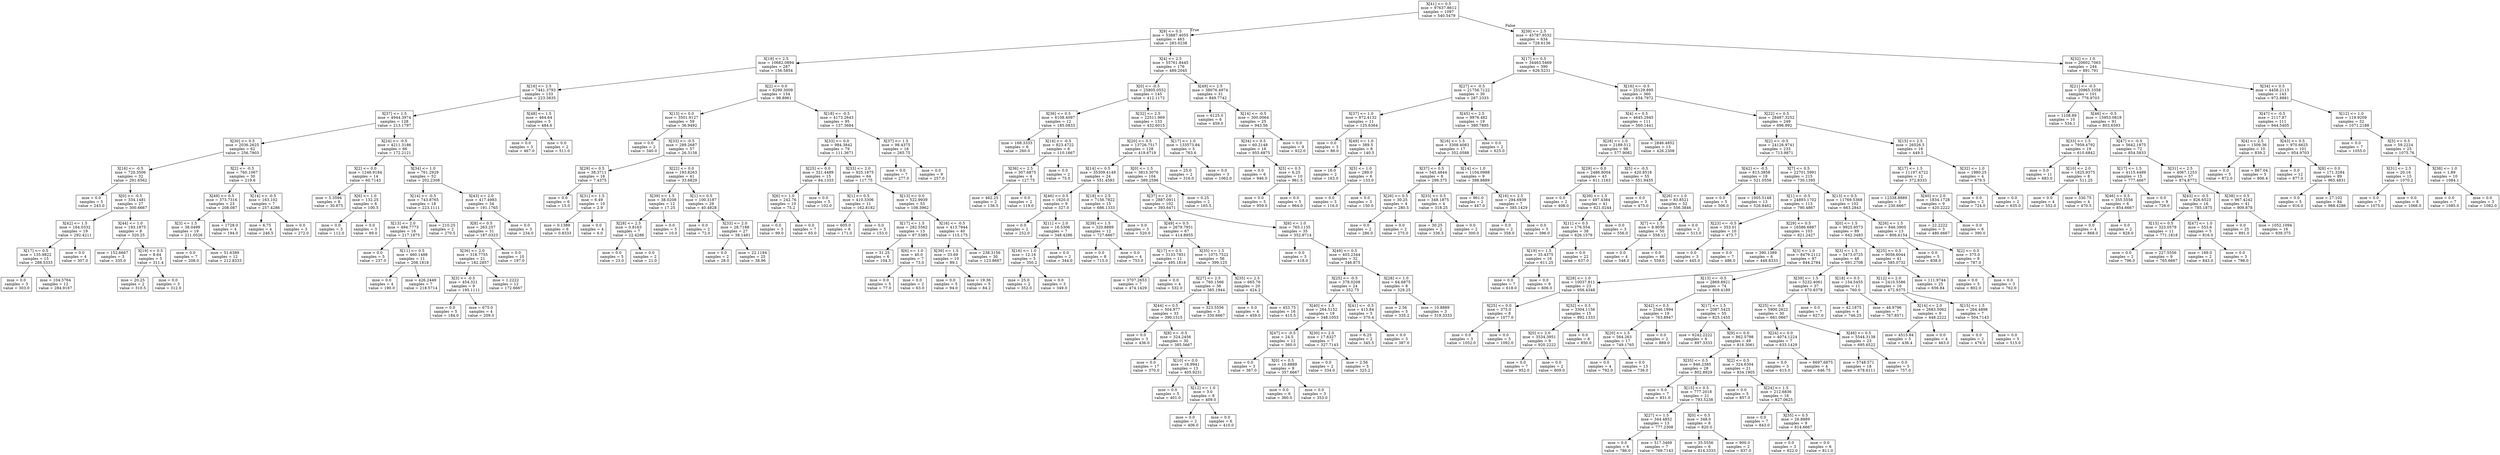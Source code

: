 digraph Tree {
node [shape=box] ;
0 [label="X[41] <= 0.5\nmse = 97637.8612\nsamples = 1097\nvalue = 540.5479"] ;
1 [label="X[9] <= 0.5\nmse = 53887.4055\nsamples = 463\nvalue = 283.0238"] ;
0 -> 1 [labeldistance=2.5, labelangle=45, headlabel="True"] ;
2 [label="X[19] <= 2.5\nmse = 10682.0894\nsamples = 287\nvalue = 156.5854"] ;
1 -> 2 ;
3 [label="X[16] <= 2.5\nmse = 7441.3793\nsamples = 133\nvalue = 223.3835"] ;
2 -> 3 ;
4 [label="X[37] <= 1.5\nmse = 4944.3974\nsamples = 128\nvalue = 213.1797"] ;
3 -> 4 ;
5 [label="X[30] <= 0.5\nmse = 2036.2625\nsamples = 62\nvalue = 256.7903"] ;
4 -> 5 ;
6 [label="X[16] <= -0.5\nmse = 720.3506\nsamples = 32\nvalue = 291.6562"] ;
5 -> 6 ;
7 [label="mse = 0.0\nsamples = 5\nvalue = 243.0"] ;
6 -> 7 ;
8 [label="X[0] <= -0.5\nmse = 334.1481\nsamples = 27\nvalue = 300.6667"] ;
6 -> 8 ;
9 [label="X[42] <= 1.5\nmse = 164.0332\nsamples = 19\nvalue = 292.4211"] ;
8 -> 9 ;
10 [label="X[17] <= 0.5\nmse = 135.9822\nsamples = 15\nvalue = 288.5333"] ;
9 -> 10 ;
11 [label="mse = 0.0\nsamples = 3\nvalue = 303.0"] ;
10 -> 11 ;
12 [label="mse = 104.5764\nsamples = 12\nvalue = 284.9167"] ;
10 -> 12 ;
13 [label="mse = 0.0\nsamples = 4\nvalue = 307.0"] ;
9 -> 13 ;
14 [label="X[44] <= 1.0\nmse = 193.1875\nsamples = 8\nvalue = 320.25"] ;
8 -> 14 ;
15 [label="mse = 152.6667\nsamples = 3\nvalue = 335.0"] ;
14 -> 15 ;
16 [label="X[19] <= 0.5\nmse = 8.64\nsamples = 5\nvalue = 311.4"] ;
14 -> 16 ;
17 [label="mse = 20.25\nsamples = 2\nvalue = 310.5"] ;
16 -> 17 ;
18 [label="mse = 0.0\nsamples = 3\nvalue = 312.0"] ;
16 -> 18 ;
19 [label="X[2] <= -0.5\nmse = 760.1067\nsamples = 30\nvalue = 219.6"] ;
5 -> 19 ;
20 [label="X[49] <= 0.5\nmse = 373.7316\nsamples = 23\nvalue = 208.087"] ;
19 -> 20 ;
21 [label="X[3] <= 1.5\nmse = 38.0499\nsamples = 19\nvalue = 211.0526"] ;
20 -> 21 ;
22 [label="mse = 0.0\nsamples = 7\nvalue = 208.0"] ;
21 -> 22 ;
23 [label="mse = 51.6389\nsamples = 12\nvalue = 212.8333"] ;
21 -> 23 ;
24 [label="mse = 1728.0\nsamples = 4\nvalue = 194.0"] ;
20 -> 24 ;
25 [label="X[14] <= -0.5\nmse = 163.102\nsamples = 7\nvalue = 257.4286"] ;
19 -> 25 ;
26 [label="mse = 6.75\nsamples = 4\nvalue = 246.5"] ;
25 -> 26 ;
27 [label="mse = 0.0\nsamples = 3\nvalue = 272.0"] ;
25 -> 27 ;
28 [label="X[24] <= -0.5\nmse = 4211.3186\nsamples = 66\nvalue = 172.2121"] ;
4 -> 28 ;
29 [label="X[2] <= 0.0\nmse = 1246.9184\nsamples = 14\nvalue = 60.7143"] ;
28 -> 29 ;
30 [label="mse = 5.3594\nsamples = 8\nvalue = 30.875"] ;
29 -> 30 ;
31 [label="X[6] <= 1.0\nmse = 132.25\nsamples = 6\nvalue = 100.5"] ;
29 -> 31 ;
32 [label="mse = 0.0\nsamples = 3\nvalue = 112.0"] ;
31 -> 32 ;
33 [label="mse = 0.0\nsamples = 3\nvalue = 89.0"] ;
31 -> 33 ;
34 [label="X[34] <= 1.0\nmse = 761.2929\nsamples = 52\nvalue = 202.2308"] ;
28 -> 34 ;
35 [label="X[14] <= -0.5\nmse = 743.8765\nsamples = 18\nvalue = 223.1111"] ;
34 -> 35 ;
36 [label="X[13] <= 2.0\nmse = 494.7773\nsamples = 16\nvalue = 217.1875"] ;
35 -> 36 ;
37 [label="mse = 0.0\nsamples = 5\nvalue = 237.0"] ;
36 -> 37 ;
38 [label="X[11] <= 0.5\nmse = 460.1488\nsamples = 11\nvalue = 208.1818"] ;
36 -> 38 ;
39 [label="mse = 0.0\nsamples = 4\nvalue = 190.0"] ;
38 -> 39 ;
40 [label="mse = 426.2449\nsamples = 7\nvalue = 218.5714"] ;
38 -> 40 ;
41 [label="mse = 210.25\nsamples = 2\nvalue = 270.5"] ;
35 -> 41 ;
42 [label="X[43] <= 2.0\nmse = 417.4983\nsamples = 34\nvalue = 191.1765"] ;
34 -> 42 ;
43 [label="X[8] <= 0.5\nmse = 263.257\nsamples = 31\nvalue = 187.0323"] ;
42 -> 43 ;
44 [label="X[36] <= 2.0\nmse = 318.7755\nsamples = 21\nvalue = 182.2857"] ;
43 -> 44 ;
45 [label="X[3] <= -0.5\nmse = 454.321\nsamples = 9\nvalue = 195.1111"] ;
44 -> 45 ;
46 [label="mse = 0.0\nsamples = 5\nvalue = 184.0"] ;
45 -> 46 ;
47 [label="mse = 675.0\nsamples = 4\nvalue = 209.0"] ;
45 -> 47 ;
48 [label="mse = 1.2222\nsamples = 12\nvalue = 172.6667"] ;
44 -> 48 ;
49 [label="mse = 0.0\nsamples = 10\nvalue = 197.0"] ;
43 -> 49 ;
50 [label="mse = 0.0\nsamples = 3\nvalue = 234.0"] ;
42 -> 50 ;
51 [label="X[48] <= 1.5\nmse = 464.64\nsamples = 5\nvalue = 484.6"] ;
3 -> 51 ;
52 [label="mse = 0.0\nsamples = 3\nvalue = 467.0"] ;
51 -> 52 ;
53 [label="mse = 0.0\nsamples = 2\nvalue = 511.0"] ;
51 -> 53 ;
54 [label="X[2] <= 0.0\nmse = 6299.3009\nsamples = 154\nvalue = 98.8961"] ;
2 -> 54 ;
55 [label="X[13] <= 0.0\nmse = 3501.9127\nsamples = 59\nvalue = 36.9492"] ;
54 -> 55 ;
56 [label="mse = 0.0\nsamples = 2\nvalue = 340.0"] ;
55 -> 56 ;
57 [label="X[33] <= -0.5\nmse = 289.2687\nsamples = 57\nvalue = 26.3158"] ;
55 -> 57 ;
58 [label="X[29] <= 0.5\nmse = 38.3711\nsamples = 16\nvalue = 7.4375"] ;
57 -> 58 ;
59 [label="mse = 0.0\nsamples = 6\nvalue = 15.0"] ;
58 -> 59 ;
60 [label="X[31] <= 1.5\nmse = 6.49\nsamples = 10\nvalue = 2.9"] ;
58 -> 60 ;
61 [label="mse = 0.1389\nsamples = 6\nvalue = 0.8333"] ;
60 -> 61 ;
62 [label="mse = 0.0\nsamples = 4\nvalue = 6.0"] ;
60 -> 62 ;
63 [label="X[22] <= 0.0\nmse = 193.8263\nsamples = 41\nvalue = 33.6829"] ;
57 -> 63 ;
64 [label="X[39] <= 1.5\nmse = 38.0208\nsamples = 12\nvalue = 17.25"] ;
63 -> 64 ;
65 [label="X[28] <= 2.5\nmse = 0.8163\nsamples = 7\nvalue = 22.4286"] ;
64 -> 65 ;
66 [label="mse = 0.0\nsamples = 5\nvalue = 23.0"] ;
65 -> 66 ;
67 [label="mse = 0.0\nsamples = 2\nvalue = 21.0"] ;
65 -> 67 ;
68 [label="mse = 0.0\nsamples = 5\nvalue = 10.0"] ;
64 -> 68 ;
69 [label="X[1] <= 0.5\nmse = 100.3187\nsamples = 29\nvalue = 40.4828"] ;
63 -> 69 ;
70 [label="mse = 0.0\nsamples = 2\nvalue = 72.0"] ;
69 -> 70 ;
71 [label="X[33] <= 2.0\nmse = 28.7188\nsamples = 27\nvalue = 38.1481"] ;
69 -> 71 ;
72 [label="mse = 0.0\nsamples = 2\nvalue = 28.0"] ;
71 -> 72 ;
73 [label="mse = 22.1184\nsamples = 25\nvalue = 38.96"] ;
71 -> 73 ;
74 [label="X[18] <= -0.5\nmse = 4173.2643\nsamples = 95\nvalue = 137.3684"] ;
54 -> 74 ;
75 [label="X[33] <= 0.0\nmse = 984.3842\nsamples = 79\nvalue = 111.3671"] ;
74 -> 75 ;
76 [label="X[25] <= 0.0\nmse = 321.4489\nsamples = 15\nvalue = 84.1333"] ;
75 -> 76 ;
77 [label="X[6] <= 1.0\nmse = 242.76\nsamples = 10\nvalue = 75.2"] ;
76 -> 77 ;
78 [label="mse = 0.0\nsamples = 3\nvalue = 99.0"] ;
77 -> 78 ;
79 [label="mse = 0.0\nsamples = 7\nvalue = 65.0"] ;
77 -> 79 ;
80 [label="mse = 0.0\nsamples = 5\nvalue = 102.0"] ;
76 -> 80 ;
81 [label="X[33] <= 2.0\nmse = 925.1875\nsamples = 64\nvalue = 117.75"] ;
75 -> 81 ;
82 [label="X[1] <= 0.5\nmse = 410.3306\nsamples = 11\nvalue = 162.8182"] ;
81 -> 82 ;
83 [label="mse = 605.0\nsamples = 6\nvalue = 171.0"] ;
82 -> 83 ;
84 [label="mse = 0.0\nsamples = 5\nvalue = 153.0"] ;
82 -> 84 ;
85 [label="X[13] <= 0.0\nmse = 522.9939\nsamples = 53\nvalue = 108.3962"] ;
81 -> 85 ;
86 [label="X[17] <= 1.5\nmse = 282.5562\nsamples = 13\nvalue = 87.5385"] ;
85 -> 86 ;
87 [label="mse = 31.25\nsamples = 6\nvalue = 104.5"] ;
86 -> 87 ;
88 [label="X[6] <= 1.0\nmse = 40.0\nsamples = 7\nvalue = 73.0"] ;
86 -> 88 ;
89 [label="mse = 0.0\nsamples = 5\nvalue = 77.0"] ;
88 -> 89 ;
90 [label="mse = 0.0\nsamples = 2\nvalue = 63.0"] ;
88 -> 90 ;
91 [label="X[16] <= -0.5\nmse = 413.7944\nsamples = 40\nvalue = 115.175"] ;
85 -> 91 ;
92 [label="X[39] <= 1.5\nmse = 33.69\nsamples = 10\nvalue = 89.1"] ;
91 -> 92 ;
93 [label="mse = 0.0\nsamples = 5\nvalue = 94.0"] ;
92 -> 93 ;
94 [label="mse = 19.36\nsamples = 5\nvalue = 84.2"] ;
92 -> 94 ;
95 [label="mse = 238.3156\nsamples = 30\nvalue = 123.8667"] ;
91 -> 95 ;
96 [label="X[37] <= 1.5\nmse = 98.4375\nsamples = 16\nvalue = 265.75"] ;
74 -> 96 ;
97 [label="mse = 0.0\nsamples = 7\nvalue = 277.0"] ;
96 -> 97 ;
98 [label="mse = 0.0\nsamples = 9\nvalue = 257.0"] ;
96 -> 98 ;
99 [label="X[4] <= 2.5\nmse = 55761.8445\nsamples = 176\nvalue = 489.2045"] ;
1 -> 99 ;
100 [label="X[0] <= -0.5\nmse = 25805.0552\nsamples = 145\nvalue = 412.1172"] ;
99 -> 100 ;
101 [label="X[36] <= 0.5\nmse = 6108.4097\nsamples = 12\nvalue = 185.0833"] ;
100 -> 101 ;
102 [label="mse = 168.3333\nsamples = 6\nvalue = 260.0"] ;
101 -> 102 ;
103 [label="X[14] <= -0.5\nmse = 823.4722\nsamples = 6\nvalue = 110.1667"] ;
101 -> 103 ;
104 [label="X[36] <= 2.5\nmse = 307.6875\nsamples = 4\nvalue = 127.75"] ;
103 -> 104 ;
105 [label="mse = 462.25\nsamples = 2\nvalue = 136.5"] ;
104 -> 105 ;
106 [label="mse = 0.0\nsamples = 2\nvalue = 119.0"] ;
104 -> 106 ;
107 [label="mse = 0.0\nsamples = 2\nvalue = 75.0"] ;
103 -> 107 ;
108 [label="X[32] <= 2.5\nmse = 22511.969\nsamples = 133\nvalue = 432.6015"] ;
100 -> 108 ;
109 [label="X[20] <= 0.5\nmse = 13726.7517\nsamples = 128\nvalue = 419.6719"] ;
108 -> 109 ;
110 [label="X[14] <= 0.5\nmse = 35309.4149\nsamples = 24\nvalue = 551.4583"] ;
109 -> 110 ;
111 [label="X[46] <= 0.5\nmse = 1620.0\nsamples = 9\nvalue = 327.0"] ;
110 -> 111 ;
112 [label="mse = 0.0\nsamples = 2\nvalue = 252.0"] ;
111 -> 112 ;
113 [label="X[11] <= 2.0\nmse = 16.5306\nsamples = 7\nvalue = 348.4286"] ;
111 -> 113 ;
114 [label="X[16] <= 1.0\nmse = 12.16\nsamples = 5\nvalue = 350.2"] ;
113 -> 114 ;
115 [label="mse = 25.0\nsamples = 2\nvalue = 352.0"] ;
114 -> 115 ;
116 [label="mse = 0.0\nsamples = 3\nvalue = 349.0"] ;
114 -> 116 ;
117 [label="mse = 0.0\nsamples = 2\nvalue = 344.0"] ;
113 -> 117 ;
118 [label="X[18] <= 2.5\nmse = 7156.7822\nsamples = 15\nvalue = 686.1333"] ;
110 -> 118 ;
119 [label="X[39] <= 1.5\nmse = 320.8889\nsamples = 12\nvalue = 727.6667"] ;
118 -> 119 ;
120 [label="mse = 0.0\nsamples = 8\nvalue = 715.0"] ;
119 -> 120 ;
121 [label="mse = 0.0\nsamples = 4\nvalue = 753.0"] ;
119 -> 121 ;
122 [label="mse = 0.0\nsamples = 3\nvalue = 520.0"] ;
118 -> 122 ;
123 [label="X[0] <= 1.5\nmse = 3813.3076\nsamples = 104\nvalue = 389.2596"] ;
109 -> 123 ;
124 [label="X[37] <= 2.0\nmse = 2887.0911\nsamples = 102\nvalue = 393.6471"] ;
123 -> 124 ;
125 [label="X[49] <= 0.5\nmse = 2679.7951\nsamples = 67\nvalue = 414.8955"] ;
124 -> 125 ;
126 [label="X[17] <= 0.5\nmse = 3133.7851\nsamples = 11\nvalue = 495.1818"] ;
125 -> 126 ;
127 [label="mse = 3707.2653\nsamples = 7\nvalue = 474.1429"] ;
126 -> 127 ;
128 [label="mse = 0.0\nsamples = 4\nvalue = 532.0"] ;
126 -> 128 ;
129 [label="X[35] <= 1.5\nmse = 1075.7522\nsamples = 56\nvalue = 399.125"] ;
125 -> 129 ;
130 [label="X[27] <= 2.5\nmse = 760.1566\nsamples = 36\nvalue = 385.1944"] ;
129 -> 130 ;
131 [label="X[44] <= 0.5\nmse = 504.977\nsamples = 33\nvalue = 390.1515"] ;
130 -> 131 ;
132 [label="mse = 0.0\nsamples = 3\nvalue = 436.0"] ;
131 -> 132 ;
133 [label="X[8] <= -0.5\nmse = 324.2456\nsamples = 30\nvalue = 385.5667"] ;
131 -> 133 ;
134 [label="mse = 0.0\nsamples = 17\nvalue = 370.0"] ;
133 -> 134 ;
135 [label="X[10] <= 0.0\nmse = 16.9941\nsamples = 13\nvalue = 405.9231"] ;
133 -> 135 ;
136 [label="mse = 0.0\nsamples = 5\nvalue = 401.0"] ;
135 -> 136 ;
137 [label="X[12] <= 1.0\nmse = 3.0\nsamples = 8\nvalue = 409.0"] ;
135 -> 137 ;
138 [label="mse = 0.0\nsamples = 2\nvalue = 406.0"] ;
137 -> 138 ;
139 [label="mse = 0.0\nsamples = 6\nvalue = 410.0"] ;
137 -> 139 ;
140 [label="mse = 323.5556\nsamples = 3\nvalue = 330.6667"] ;
130 -> 140 ;
141 [label="X[35] <= 2.5\nmse = 665.76\nsamples = 20\nvalue = 424.2"] ;
129 -> 141 ;
142 [label="mse = 0.0\nsamples = 4\nvalue = 459.0"] ;
141 -> 142 ;
143 [label="mse = 453.75\nsamples = 16\nvalue = 415.5"] ;
141 -> 143 ;
144 [label="X[6] <= 1.0\nmse = 765.1135\nsamples = 35\nvalue = 352.9714"] ;
124 -> 144 ;
145 [label="mse = 0.0\nsamples = 3\nvalue = 418.0"] ;
144 -> 145 ;
146 [label="X[49] <= 0.5\nmse = 403.2344\nsamples = 32\nvalue = 346.875"] ;
144 -> 146 ;
147 [label="X[25] <= -0.5\nmse = 378.0208\nsamples = 24\nvalue = 352.75"] ;
146 -> 147 ;
148 [label="X[40] <= 1.5\nmse = 264.5152\nsamples = 19\nvalue = 348.1053"] ;
147 -> 148 ;
149 [label="X[47] <= -0.5\nmse = 24.5\nsamples = 12\nvalue = 360.0"] ;
148 -> 149 ;
150 [label="mse = 0.0\nsamples = 3\nvalue = 367.0"] ;
149 -> 150 ;
151 [label="X[0] <= 0.5\nmse = 10.8889\nsamples = 9\nvalue = 357.6667"] ;
149 -> 151 ;
152 [label="mse = 0.0\nsamples = 6\nvalue = 360.0"] ;
151 -> 152 ;
153 [label="mse = 0.0\nsamples = 3\nvalue = 353.0"] ;
151 -> 153 ;
154 [label="X[30] <= 2.0\nmse = 17.6327\nsamples = 7\nvalue = 327.7143"] ;
148 -> 154 ;
155 [label="mse = 0.0\nsamples = 2\nvalue = 334.0"] ;
154 -> 155 ;
156 [label="mse = 2.56\nsamples = 5\nvalue = 325.2"] ;
154 -> 156 ;
157 [label="X[41] <= -0.5\nmse = 415.84\nsamples = 5\nvalue = 370.4"] ;
147 -> 157 ;
158 [label="mse = 6.25\nsamples = 2\nvalue = 345.5"] ;
157 -> 158 ;
159 [label="mse = 0.0\nsamples = 3\nvalue = 387.0"] ;
157 -> 159 ;
160 [label="X[28] <= 1.0\nmse = 64.6875\nsamples = 8\nvalue = 329.25"] ;
146 -> 160 ;
161 [label="mse = 2.56\nsamples = 5\nvalue = 335.2"] ;
160 -> 161 ;
162 [label="mse = 10.8889\nsamples = 3\nvalue = 319.3333"] ;
160 -> 162 ;
163 [label="mse = 0.25\nsamples = 2\nvalue = 165.5"] ;
123 -> 163 ;
164 [label="X[17] <= 1.0\nmse = 133573.84\nsamples = 5\nvalue = 763.6"] ;
108 -> 164 ;
165 [label="mse = 25.0\nsamples = 2\nvalue = 316.0"] ;
164 -> 165 ;
166 [label="mse = 0.0\nsamples = 3\nvalue = 1062.0"] ;
164 -> 166 ;
167 [label="X[49] <= 2.5\nmse = 38076.4974\nsamples = 31\nvalue = 849.7742"] ;
99 -> 167 ;
168 [label="mse = 6125.0\nsamples = 6\nvalue = 459.0"] ;
167 -> 168 ;
169 [label="X[14] <= -0.5\nmse = 300.0064\nsamples = 25\nvalue = 943.56"] ;
167 -> 169 ;
170 [label="X[34] <= 0.5\nmse = 60.2148\nsamples = 16\nvalue = 955.6875"] ;
169 -> 170 ;
171 [label="mse = 0.0\nsamples = 6\nvalue = 946.0"] ;
170 -> 171 ;
172 [label="X[5] <= 0.5\nmse = 6.25\nsamples = 10\nvalue = 961.5"] ;
170 -> 172 ;
173 [label="mse = 0.0\nsamples = 5\nvalue = 959.0"] ;
172 -> 173 ;
174 [label="mse = 0.0\nsamples = 5\nvalue = 964.0"] ;
172 -> 174 ;
175 [label="mse = 0.0\nsamples = 9\nvalue = 922.0"] ;
169 -> 175 ;
176 [label="X[39] <= 2.5\nmse = 45787.9532\nsamples = 634\nvalue = 728.6136"] ;
0 -> 176 [labeldistance=2.5, labelangle=-45, headlabel="False"] ;
177 [label="X[17] <= 0.5\nmse = 34463.5469\nsamples = 390\nvalue = 626.5231"] ;
176 -> 177 ;
178 [label="X[27] <= -0.5\nmse = 21756.7122\nsamples = 30\nvalue = 287.2333"] ;
177 -> 178 ;
179 [label="X[37] <= 1.0\nmse = 872.4132\nsamples = 11\nvalue = 125.6364"] ;
178 -> 179 ;
180 [label="mse = 0.0\nsamples = 3\nvalue = 86.0"] ;
179 -> 180 ;
181 [label="X[49] <= 1.0\nmse = 389.5\nsamples = 8\nvalue = 140.5"] ;
179 -> 181 ;
182 [label="mse = 16.0\nsamples = 2\nvalue = 163.0"] ;
181 -> 182 ;
183 [label="X[5] <= 1.0\nmse = 289.0\nsamples = 6\nvalue = 133.0"] ;
181 -> 183 ;
184 [label="mse = 0.0\nsamples = 3\nvalue = 116.0"] ;
183 -> 184 ;
185 [label="mse = 0.0\nsamples = 3\nvalue = 150.0"] ;
183 -> 185 ;
186 [label="X[45] <= 2.5\nmse = 9976.482\nsamples = 19\nvalue = 380.7895"] ;
178 -> 186 ;
187 [label="X[16] <= 1.5\nmse = 3308.4083\nsamples = 17\nvalue = 352.0588"] ;
186 -> 187 ;
188 [label="X[37] <= 0.5\nmse = 545.4844\nsamples = 8\nvalue = 299.375"] ;
187 -> 188 ;
189 [label="X[26] <= 0.5\nmse = 30.25\nsamples = 4\nvalue = 280.5"] ;
188 -> 189 ;
190 [label="mse = 0.0\nsamples = 2\nvalue = 286.0"] ;
189 -> 190 ;
191 [label="mse = 0.0\nsamples = 2\nvalue = 275.0"] ;
189 -> 191 ;
192 [label="X[33] <= 0.5\nmse = 348.1875\nsamples = 4\nvalue = 318.25"] ;
188 -> 192 ;
193 [label="mse = 30.25\nsamples = 2\nvalue = 336.5"] ;
192 -> 193 ;
194 [label="mse = 0.0\nsamples = 2\nvalue = 300.0"] ;
192 -> 194 ;
195 [label="X[14] <= 1.0\nmse = 1104.0988\nsamples = 9\nvalue = 398.8889"] ;
187 -> 195 ;
196 [label="mse = 961.0\nsamples = 2\nvalue = 447.0"] ;
195 -> 196 ;
197 [label="X[16] <= 2.5\nmse = 294.6939\nsamples = 7\nvalue = 385.1429"] ;
195 -> 197 ;
198 [label="mse = 0.0\nsamples = 2\nvalue = 358.0"] ;
197 -> 198 ;
199 [label="mse = 0.0\nsamples = 5\nvalue = 396.0"] ;
197 -> 199 ;
200 [label="mse = 0.0\nsamples = 2\nvalue = 625.0"] ;
186 -> 200 ;
201 [label="X[16] <= -0.5\nmse = 25129.895\nsamples = 360\nvalue = 654.7972"] ;
177 -> 201 ;
202 [label="X[4] <= 0.5\nmse = 4645.2945\nsamples = 111\nvalue = 560.1441"] ;
201 -> 202 ;
203 [label="X[28] <= 1.0\nmse = 2189.512\nsamples = 98\nvalue = 577.9082"] ;
202 -> 203 ;
204 [label="X[29] <= 0.0\nmse = 2486.8004\nsamples = 43\nvalue = 611.1163"] ;
203 -> 204 ;
205 [label="mse = 0.0\nsamples = 2\nvalue = 408.0"] ;
204 -> 205 ;
206 [label="X[39] <= 1.5\nmse = 497.4384\nsamples = 41\nvalue = 621.0244"] ;
204 -> 206 ;
207 [label="X[11] <= 0.5\nmse = 176.554\nsamples = 38\nvalue = 626.1579"] ;
206 -> 207 ;
208 [label="X[19] <= 1.5\nmse = 35.4375\nsamples = 16\nvalue = 611.25"] ;
207 -> 208 ;
209 [label="mse = 0.0\nsamples = 7\nvalue = 618.0"] ;
208 -> 209 ;
210 [label="mse = 0.0\nsamples = 9\nvalue = 606.0"] ;
208 -> 210 ;
211 [label="mse = 0.0\nsamples = 22\nvalue = 637.0"] ;
207 -> 211 ;
212 [label="mse = 0.0\nsamples = 3\nvalue = 556.0"] ;
206 -> 212 ;
213 [label="X[5] <= -0.5\nmse = 420.8516\nsamples = 55\nvalue = 551.9455"] ;
203 -> 213 ;
214 [label="mse = 0.0\nsamples = 3\nvalue = 475.0"] ;
213 -> 214 ;
215 [label="X[26] <= 1.0\nmse = 83.8521\nsamples = 52\nvalue = 556.3846"] ;
213 -> 215 ;
216 [label="X[7] <= 1.5\nmse = 8.9056\nsamples = 50\nvalue = 558.12"] ;
215 -> 216 ;
217 [label="mse = 0.0\nsamples = 4\nvalue = 548.0"] ;
216 -> 217 ;
218 [label="mse = 0.0\nsamples = 46\nvalue = 559.0"] ;
216 -> 218 ;
219 [label="mse = 0.0\nsamples = 2\nvalue = 513.0"] ;
215 -> 219 ;
220 [label="mse = 2846.4852\nsamples = 13\nvalue = 426.2308"] ;
202 -> 220 ;
221 [label="X[22] <= 0.5\nmse = 28487.3252\nsamples = 249\nvalue = 696.992"] ;
201 -> 221 ;
222 [label="X[2] <= -0.5\nmse = 24126.9741\nsamples = 233\nvalue = 713.9871"] ;
221 -> 222 ;
223 [label="X[42] <= -0.5\nmse = 813.3858\nsamples = 18\nvalue = 521.0556"] ;
222 -> 223 ;
224 [label="mse = 0.0\nsamples = 5\nvalue = 506.0"] ;
223 -> 224 ;
225 [label="mse = 1005.5148\nsamples = 13\nvalue = 526.8462"] ;
223 -> 225 ;
226 [label="X[7] <= 0.5\nmse = 22701.5991\nsamples = 215\nvalue = 730.1395"] ;
222 -> 226 ;
227 [label="X[1] <= -0.5\nmse = 24893.1702\nsamples = 113\nvalue = 790.4867"] ;
226 -> 227 ;
228 [label="X[23] <= -0.5\nmse = 353.01\nsamples = 10\nvalue = 473.7"] ;
227 -> 228 ;
229 [label="mse = 0.0\nsamples = 3\nvalue = 445.0"] ;
228 -> 229 ;
230 [label="mse = 0.0\nsamples = 7\nvalue = 486.0"] ;
228 -> 230 ;
231 [label="X[29] <= 0.5\nmse = 16586.6887\nsamples = 103\nvalue = 821.2427"] ;
227 -> 231 ;
232 [label="mse = 390.1389\nsamples = 6\nvalue = 448.8333"] ;
231 -> 232 ;
233 [label="X[3] <= 1.0\nmse = 8479.2112\nsamples = 97\nvalue = 844.2784"] ;
231 -> 233 ;
234 [label="X[28] <= 1.0\nmse = 10037.811\nsamples = 23\nvalue = 956.4348"] ;
233 -> 234 ;
235 [label="X[25] <= 0.0\nmse = 375.0\nsamples = 8\nvalue = 1077.0"] ;
234 -> 235 ;
236 [label="mse = 0.0\nsamples = 3\nvalue = 1052.0"] ;
235 -> 236 ;
237 [label="mse = 0.0\nsamples = 5\nvalue = 1092.0"] ;
235 -> 237 ;
238 [label="X[32] <= 0.5\nmse = 3304.1156\nsamples = 15\nvalue = 892.1333"] ;
234 -> 238 ;
239 [label="X[0] <= 2.0\nmse = 3534.3951\nsamples = 9\nvalue = 920.2222"] ;
238 -> 239 ;
240 [label="mse = 0.0\nsamples = 7\nvalue = 952.0"] ;
239 -> 240 ;
241 [label="mse = 0.0\nsamples = 2\nvalue = 809.0"] ;
239 -> 241 ;
242 [label="mse = 0.0\nsamples = 6\nvalue = 850.0"] ;
238 -> 242 ;
243 [label="X[13] <= -0.5\nmse = 2869.8921\nsamples = 74\nvalue = 809.4189"] ;
233 -> 243 ;
244 [label="X[42] <= 0.5\nmse = 2346.1994\nsamples = 19\nvalue = 763.8947"] ;
243 -> 244 ;
245 [label="X[20] <= 1.5\nmse = 564.263\nsamples = 17\nvalue = 749.1765"] ;
244 -> 245 ;
246 [label="mse = 0.0\nsamples = 4\nvalue = 792.0"] ;
245 -> 246 ;
247 [label="mse = 0.0\nsamples = 13\nvalue = 736.0"] ;
245 -> 247 ;
248 [label="mse = 0.0\nsamples = 2\nvalue = 889.0"] ;
244 -> 248 ;
249 [label="X[17] <= 1.5\nmse = 2087.5425\nsamples = 55\nvalue = 825.1455"] ;
243 -> 249 ;
250 [label="mse = 6242.2222\nsamples = 6\nvalue = 897.3333"] ;
249 -> 250 ;
251 [label="X[9] <= 0.0\nmse = 862.5798\nsamples = 49\nvalue = 816.3061"] ;
249 -> 251 ;
252 [label="X[35] <= 0.5\nmse = 846.2385\nsamples = 28\nvalue = 802.8929"] ;
251 -> 252 ;
253 [label="mse = 0.0\nsamples = 7\nvalue = 831.0"] ;
252 -> 253 ;
254 [label="X[15] <= 0.5\nmse = 777.2018\nsamples = 21\nvalue = 793.5238"] ;
252 -> 254 ;
255 [label="X[27] <= 1.5\nmse = 344.4852\nsamples = 13\nvalue = 777.2308"] ;
254 -> 255 ;
256 [label="mse = 0.0\nsamples = 6\nvalue = 786.0"] ;
255 -> 256 ;
257 [label="mse = 517.3469\nsamples = 7\nvalue = 769.7143"] ;
255 -> 257 ;
258 [label="X[0] <= 0.5\nmse = 348.0\nsamples = 8\nvalue = 820.0"] ;
254 -> 258 ;
259 [label="mse = 35.5556\nsamples = 6\nvalue = 814.3333"] ;
258 -> 259 ;
260 [label="mse = 900.0\nsamples = 2\nvalue = 837.0"] ;
258 -> 260 ;
261 [label="X[2] <= 0.5\nmse = 324.6304\nsamples = 21\nvalue = 834.1905"] ;
251 -> 261 ;
262 [label="mse = 0.0\nsamples = 5\nvalue = 857.0"] ;
261 -> 262 ;
263 [label="X[24] <= 1.5\nmse = 212.6836\nsamples = 16\nvalue = 827.0625"] ;
261 -> 263 ;
264 [label="mse = 0.0\nsamples = 7\nvalue = 843.0"] ;
263 -> 264 ;
265 [label="X[35] <= 0.5\nmse = 26.8889\nsamples = 9\nvalue = 814.6667"] ;
263 -> 265 ;
266 [label="mse = 0.0\nsamples = 3\nvalue = 822.0"] ;
265 -> 266 ;
267 [label="mse = 0.0\nsamples = 6\nvalue = 811.0"] ;
265 -> 267 ;
268 [label="X[13] <= 0.5\nmse = 11769.5368\nsamples = 102\nvalue = 663.2843"] ;
226 -> 268 ;
269 [label="X[0] <= 1.5\nmse = 9925.9573\nsamples = 89\nvalue = 642.3483"] ;
268 -> 269 ;
270 [label="X[3] <= 1.5\nmse = 5473.0725\nsamples = 48\nvalue = 691.2708"] ;
269 -> 270 ;
271 [label="X[39] <= 1.5\nmse = 5232.4061\nsamples = 37\nvalue = 670.8378"] ;
270 -> 271 ;
272 [label="X[25] <= -0.5\nmse = 5900.2622\nsamples = 30\nvalue = 681.0667"] ;
271 -> 272 ;
273 [label="X[24] <= 0.0\nmse = 4074.1224\nsamples = 7\nvalue = 633.1429"] ;
272 -> 273 ;
274 [label="mse = 0.0\nsamples = 3\nvalue = 615.0"] ;
273 -> 274 ;
275 [label="mse = 6697.6875\nsamples = 4\nvalue = 646.75"] ;
273 -> 275 ;
276 [label="X[46] <= 0.5\nmse = 5544.3138\nsamples = 23\nvalue = 695.6522"] ;
272 -> 276 ;
277 [label="mse = 5748.571\nsamples = 18\nvalue = 678.6111"] ;
276 -> 277 ;
278 [label="mse = 0.0\nsamples = 5\nvalue = 757.0"] ;
276 -> 278 ;
279 [label="mse = 0.0\nsamples = 7\nvalue = 627.0"] ;
271 -> 279 ;
280 [label="X[18] <= 0.5\nmse = 154.5455\nsamples = 11\nvalue = 760.0"] ;
270 -> 280 ;
281 [label="mse = 42.1875\nsamples = 4\nvalue = 746.25"] ;
280 -> 281 ;
282 [label="mse = 48.9796\nsamples = 7\nvalue = 767.8571"] ;
280 -> 282 ;
283 [label="X[25] <= 0.5\nmse = 9056.6044\nsamples = 41\nvalue = 585.0732"] ;
269 -> 283 ;
284 [label="X[12] <= 2.0\nmse = 2410.5586\nsamples = 16\nvalue = 472.9375"] ;
283 -> 284 ;
285 [label="X[14] <= 2.0\nmse = 2683.5062\nsamples = 9\nvalue = 448.2222"] ;
284 -> 285 ;
286 [label="mse = 4515.84\nsamples = 5\nvalue = 436.4"] ;
285 -> 286 ;
287 [label="mse = 0.0\nsamples = 4\nvalue = 463.0"] ;
285 -> 287 ;
288 [label="X[15] <= 1.5\nmse = 264.4898\nsamples = 7\nvalue = 504.7143"] ;
284 -> 288 ;
289 [label="mse = 0.0\nsamples = 2\nvalue = 479.0"] ;
288 -> 289 ;
290 [label="mse = 0.0\nsamples = 5\nvalue = 515.0"] ;
288 -> 290 ;
291 [label="mse = 111.9744\nsamples = 25\nvalue = 656.84"] ;
283 -> 291 ;
292 [label="X[26] <= 1.5\nmse = 846.3905\nsamples = 13\nvalue = 806.6154"] ;
268 -> 292 ;
293 [label="mse = 0.0\nsamples = 5\nvalue = 838.0"] ;
292 -> 293 ;
294 [label="X[2] <= 0.5\nmse = 375.0\nsamples = 8\nvalue = 787.0"] ;
292 -> 294 ;
295 [label="mse = 0.0\nsamples = 5\nvalue = 802.0"] ;
294 -> 295 ;
296 [label="mse = 0.0\nsamples = 3\nvalue = 762.0"] ;
294 -> 296 ;
297 [label="X[15] <= 2.5\nmse = 26526.5\nsamples = 16\nvalue = 449.5"] ;
221 -> 297 ;
298 [label="X[17] <= 1.5\nmse = 11197.4722\nsamples = 12\nvalue = 372.8333"] ;
297 -> 298 ;
299 [label="mse = 12338.8889\nsamples = 3\nvalue = 230.6667"] ;
298 -> 299 ;
300 [label="X[40] <= 2.0\nmse = 1834.1728\nsamples = 9\nvalue = 420.2222"] ;
298 -> 300 ;
301 [label="mse = 22.2222\nsamples = 3\nvalue = 480.6667"] ;
300 -> 301 ;
302 [label="mse = 0.0\nsamples = 6\nvalue = 390.0"] ;
300 -> 302 ;
303 [label="X[32] <= 1.0\nmse = 1980.25\nsamples = 4\nvalue = 679.5"] ;
297 -> 303 ;
304 [label="mse = 0.0\nsamples = 2\nvalue = 724.0"] ;
303 -> 304 ;
305 [label="mse = 0.0\nsamples = 2\nvalue = 635.0"] ;
303 -> 305 ;
306 [label="X[32] <= 1.0\nmse = 20602.7063\nsamples = 244\nvalue = 891.791"] ;
176 -> 306 ;
307 [label="X[21] <= -0.5\nmse = 20965.3358\nsamples = 101\nvalue = 776.9703"] ;
306 -> 307 ;
308 [label="mse = 1108.89\nsamples = 10\nvalue = 534.1"] ;
307 -> 308 ;
309 [label="X[46] <= -0.5\nmse = 15953.0818\nsamples = 91\nvalue = 803.6593"] ;
307 -> 309 ;
310 [label="X[33] <= 1.5\nmse = 7959.4792\nsamples = 19\nvalue = 610.6842"] ;
309 -> 310 ;
311 [label="mse = 0.0\nsamples = 11\nvalue = 683.0"] ;
310 -> 311 ;
312 [label="X[10] <= 2.0\nmse = 1825.9375\nsamples = 8\nvalue = 511.25"] ;
310 -> 312 ;
313 [label="mse = 0.0\nsamples = 4\nvalue = 552.0"] ;
312 -> 313 ;
314 [label="mse = 330.75\nsamples = 4\nvalue = 470.5"] ;
312 -> 314 ;
315 [label="X[47] <= -0.5\nmse = 5642.1875\nsamples = 72\nvalue = 854.5833"] ;
309 -> 315 ;
316 [label="X[17] <= 1.5\nmse = 4115.4489\nsamples = 15\nvalue = 777.4667"] ;
315 -> 316 ;
317 [label="X[46] <= 0.5\nmse = 355.5556\nsamples = 6\nvalue = 854.6667"] ;
316 -> 317 ;
318 [label="mse = 0.0\nsamples = 4\nvalue = 868.0"] ;
317 -> 318 ;
319 [label="mse = 0.0\nsamples = 2\nvalue = 828.0"] ;
317 -> 319 ;
320 [label="mse = 0.0\nsamples = 9\nvalue = 726.0"] ;
316 -> 320 ;
321 [label="X[31] <= 2.5\nmse = 4067.1253\nsamples = 57\nvalue = 874.8772"] ;
315 -> 321 ;
322 [label="X[43] <= -0.5\nmse = 826.6523\nsamples = 16\nvalue = 785.1875"] ;
321 -> 322 ;
323 [label="X[15] <= 0.5\nmse = 323.0579\nsamples = 11\nvalue = 771.1818"] ;
322 -> 323 ;
324 [label="mse = 0.0\nsamples = 2\nvalue = 796.0"] ;
323 -> 324 ;
325 [label="mse = 227.5556\nsamples = 9\nvalue = 765.6667"] ;
323 -> 325 ;
326 [label="X[47] <= 1.0\nmse = 553.6\nsamples = 5\nvalue = 816.0"] ;
322 -> 326 ;
327 [label="mse = 169.0\nsamples = 2\nvalue = 843.0"] ;
326 -> 327 ;
328 [label="mse = 0.0\nsamples = 3\nvalue = 798.0"] ;
326 -> 328 ;
329 [label="X[38] <= 0.5\nmse = 967.4242\nsamples = 41\nvalue = 909.878"] ;
321 -> 329 ;
330 [label="mse = 0.0\nsamples = 25\nvalue = 891.0"] ;
329 -> 330 ;
331 [label="mse = 1052.1094\nsamples = 16\nvalue = 939.375"] ;
329 -> 331 ;
332 [label="X[34] <= 0.5\nmse = 4458.2113\nsamples = 143\nvalue = 972.8881"] ;
306 -> 332 ;
333 [label="X[47] <= -0.5\nmse = 2117.87\nsamples = 111\nvalue = 944.5405"] ;
332 -> 333 ;
334 [label="X[4] <= 2.5\nmse = 1509.36\nsamples = 10\nvalue = 839.2"] ;
333 -> 334 ;
335 [label="mse = 0.0\nsamples = 5\nvalue = 872.0"] ;
334 -> 335 ;
336 [label="mse = 867.04\nsamples = 5\nvalue = 806.4"] ;
334 -> 336 ;
337 [label="X[43] <= 0.5\nmse = 970.6625\nsamples = 101\nvalue = 954.9703"] ;
333 -> 337 ;
338 [label="mse = 0.0\nsamples = 12\nvalue = 877.0"] ;
337 -> 338 ;
339 [label="X[8] <= 0.0\nmse = 171.3284\nsamples = 89\nvalue = 965.4831"] ;
337 -> 339 ;
340 [label="mse = 0.0\nsamples = 5\nvalue = 916.0"] ;
339 -> 340 ;
341 [label="mse = 27.102\nsamples = 84\nvalue = 968.4286"] ;
339 -> 341 ;
342 [label="X[12] <= 1.0\nmse = 119.9209\nsamples = 32\nvalue = 1071.2188"] ;
332 -> 342 ;
343 [label="mse = 0.0\nsamples = 7\nvalue = 1055.0"] ;
342 -> 343 ;
344 [label="X[5] <= 0.5\nmse = 59.2224\nsamples = 25\nvalue = 1075.76"] ;
342 -> 344 ;
345 [label="X[31] <= 2.5\nmse = 20.16\nsamples = 15\nvalue = 1070.2"] ;
344 -> 345 ;
346 [label="mse = 0.0\nsamples = 7\nvalue = 1075.0"] ;
345 -> 346 ;
347 [label="mse = 0.0\nsamples = 8\nvalue = 1066.0"] ;
345 -> 347 ;
348 [label="X[38] <= 1.0\nmse = 1.89\nsamples = 10\nvalue = 1084.1"] ;
344 -> 348 ;
349 [label="mse = 0.0\nsamples = 7\nvalue = 1085.0"] ;
348 -> 349 ;
350 [label="mse = 0.0\nsamples = 3\nvalue = 1082.0"] ;
348 -> 350 ;
}